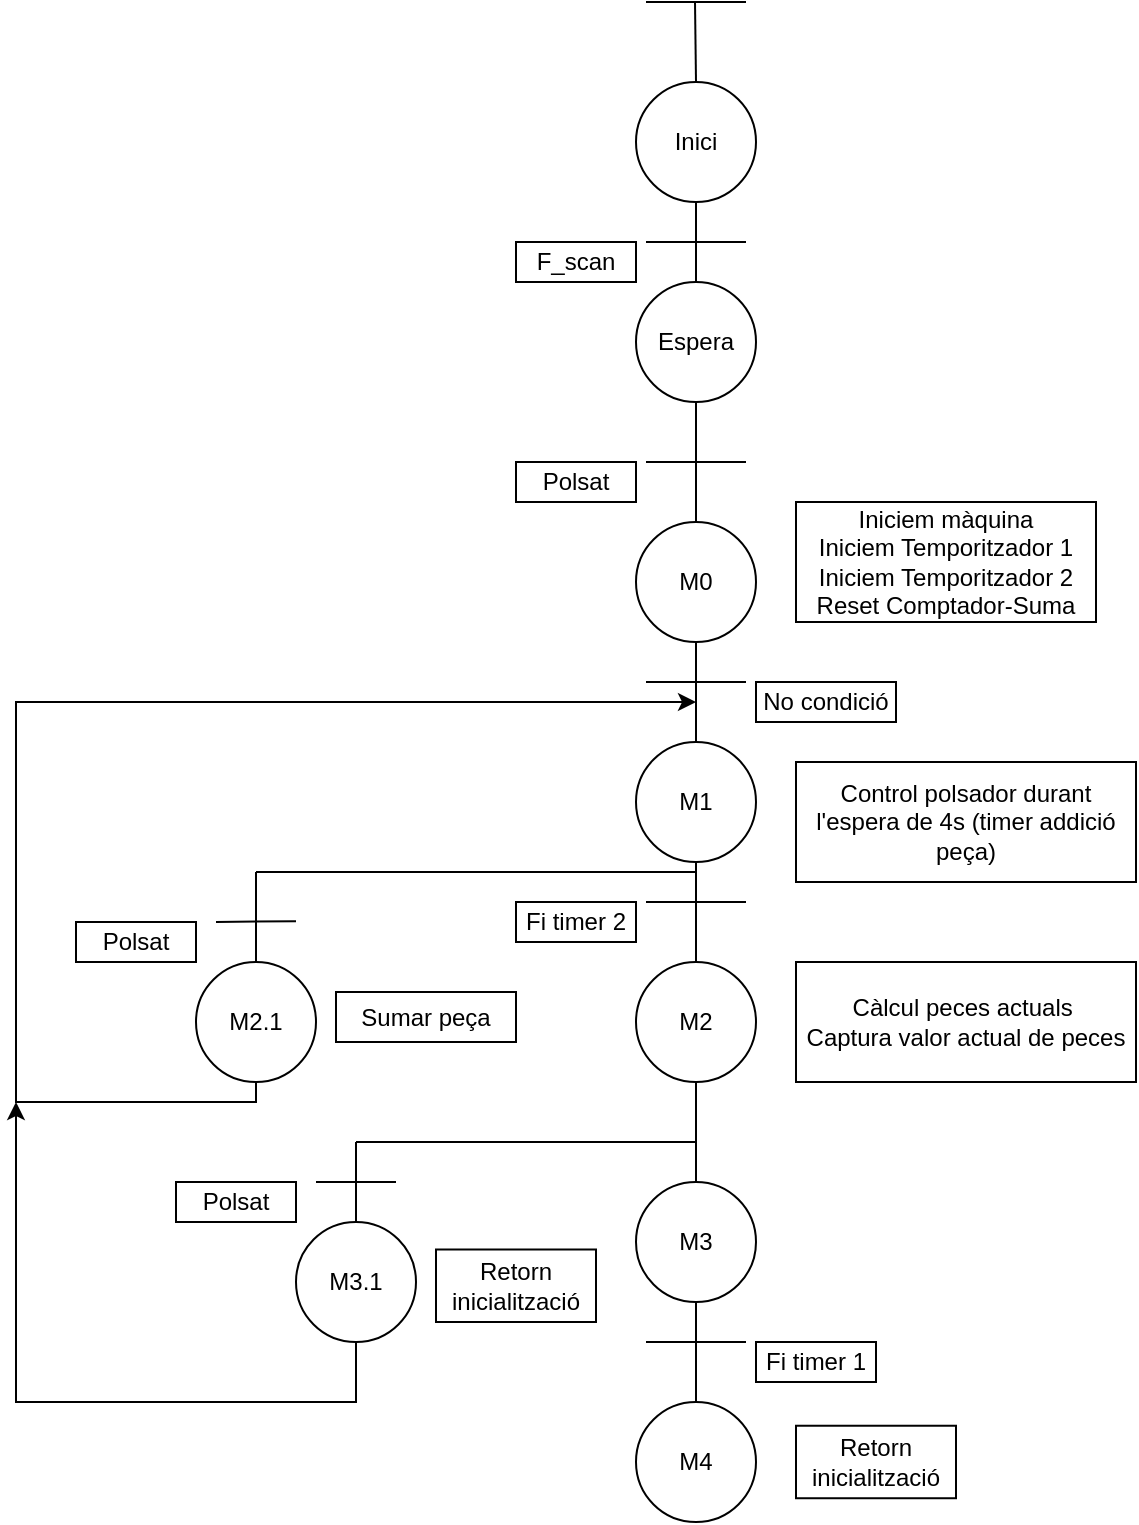 <mxfile version="14.8.2" type="github">
  <diagram id="8Ey1cXEGdyfoHMKHoQ35" name="Page-1">
    <mxGraphModel dx="1422" dy="764" grid="1" gridSize="10" guides="1" tooltips="1" connect="1" arrows="1" fold="1" page="1" pageScale="1" pageWidth="850" pageHeight="1100" math="0" shadow="0">
      <root>
        <mxCell id="0" />
        <mxCell id="1" parent="0" />
        <mxCell id="HpjfMvZU-phbAj8y79-p-1" value="M0" style="ellipse;whiteSpace=wrap;html=1;aspect=fixed;" vertex="1" parent="1">
          <mxGeometry x="400" y="320" width="60" height="60" as="geometry" />
        </mxCell>
        <mxCell id="HpjfMvZU-phbAj8y79-p-6" value="" style="endArrow=none;html=1;entryX=0.5;entryY=1;entryDx=0;entryDy=0;" edge="1" parent="1" target="HpjfMvZU-phbAj8y79-p-1">
          <mxGeometry width="50" height="50" relative="1" as="geometry">
            <mxPoint x="430" y="430" as="sourcePoint" />
            <mxPoint x="550" y="540" as="targetPoint" />
          </mxGeometry>
        </mxCell>
        <mxCell id="HpjfMvZU-phbAj8y79-p-18" value="M1" style="ellipse;whiteSpace=wrap;html=1;aspect=fixed;" vertex="1" parent="1">
          <mxGeometry x="400" y="430" width="60" height="60" as="geometry" />
        </mxCell>
        <mxCell id="HpjfMvZU-phbAj8y79-p-20" value="M2" style="ellipse;whiteSpace=wrap;html=1;aspect=fixed;" vertex="1" parent="1">
          <mxGeometry x="400" y="540" width="60" height="60" as="geometry" />
        </mxCell>
        <mxCell id="HpjfMvZU-phbAj8y79-p-22" value="M3" style="ellipse;whiteSpace=wrap;html=1;aspect=fixed;" vertex="1" parent="1">
          <mxGeometry x="400" y="650" width="60" height="60" as="geometry" />
        </mxCell>
        <mxCell id="HpjfMvZU-phbAj8y79-p-24" value="M4" style="ellipse;whiteSpace=wrap;html=1;aspect=fixed;" vertex="1" parent="1">
          <mxGeometry x="400" y="760" width="60" height="60" as="geometry" />
        </mxCell>
        <mxCell id="HpjfMvZU-phbAj8y79-p-26" value="" style="endArrow=none;html=1;" edge="1" parent="1">
          <mxGeometry width="50" height="50" relative="1" as="geometry">
            <mxPoint x="405" y="400" as="sourcePoint" />
            <mxPoint x="455" y="400" as="targetPoint" />
          </mxGeometry>
        </mxCell>
        <mxCell id="HpjfMvZU-phbAj8y79-p-27" value="" style="endArrow=none;html=1;entryX=0.5;entryY=1;entryDx=0;entryDy=0;" edge="1" parent="1">
          <mxGeometry width="50" height="50" relative="1" as="geometry">
            <mxPoint x="430" y="540" as="sourcePoint" />
            <mxPoint x="430" y="490" as="targetPoint" />
          </mxGeometry>
        </mxCell>
        <mxCell id="HpjfMvZU-phbAj8y79-p-28" value="" style="endArrow=none;html=1;" edge="1" parent="1">
          <mxGeometry width="50" height="50" relative="1" as="geometry">
            <mxPoint x="405" y="510" as="sourcePoint" />
            <mxPoint x="455" y="510" as="targetPoint" />
          </mxGeometry>
        </mxCell>
        <mxCell id="HpjfMvZU-phbAj8y79-p-29" value="" style="endArrow=none;html=1;entryX=0.5;entryY=1;entryDx=0;entryDy=0;" edge="1" parent="1">
          <mxGeometry width="50" height="50" relative="1" as="geometry">
            <mxPoint x="430" y="650" as="sourcePoint" />
            <mxPoint x="430" y="600" as="targetPoint" />
          </mxGeometry>
        </mxCell>
        <mxCell id="HpjfMvZU-phbAj8y79-p-30" value="" style="endArrow=none;html=1;" edge="1" parent="1">
          <mxGeometry width="50" height="50" relative="1" as="geometry">
            <mxPoint x="240" y="650" as="sourcePoint" />
            <mxPoint x="280" y="650" as="targetPoint" />
          </mxGeometry>
        </mxCell>
        <mxCell id="HpjfMvZU-phbAj8y79-p-31" value="" style="endArrow=none;html=1;entryX=0.5;entryY=1;entryDx=0;entryDy=0;" edge="1" parent="1">
          <mxGeometry width="50" height="50" relative="1" as="geometry">
            <mxPoint x="430" y="760" as="sourcePoint" />
            <mxPoint x="430" y="710" as="targetPoint" />
          </mxGeometry>
        </mxCell>
        <mxCell id="HpjfMvZU-phbAj8y79-p-32" value="" style="endArrow=none;html=1;" edge="1" parent="1">
          <mxGeometry width="50" height="50" relative="1" as="geometry">
            <mxPoint x="405" y="730" as="sourcePoint" />
            <mxPoint x="455" y="730" as="targetPoint" />
          </mxGeometry>
        </mxCell>
        <mxCell id="HpjfMvZU-phbAj8y79-p-33" value="Iniciem màquina&lt;br&gt;Iniciem Temporitzador 1&lt;br&gt;Iniciem Temporitzador 2&lt;br&gt;Reset Comptador-Suma" style="rounded=0;whiteSpace=wrap;html=1;" vertex="1" parent="1">
          <mxGeometry x="480" y="310" width="150" height="60" as="geometry" />
        </mxCell>
        <mxCell id="HpjfMvZU-phbAj8y79-p-36" value="Control polsador durant l&#39;espera de 4s (timer addició peça)" style="rounded=0;whiteSpace=wrap;html=1;" vertex="1" parent="1">
          <mxGeometry x="480" y="440" width="170" height="60" as="geometry" />
        </mxCell>
        <mxCell id="HpjfMvZU-phbAj8y79-p-39" value="Càlcul peces actuals&amp;nbsp;&lt;br&gt;Captura valor actual de peces" style="rounded=0;whiteSpace=wrap;html=1;" vertex="1" parent="1">
          <mxGeometry x="480" y="540" width="170" height="60" as="geometry" />
        </mxCell>
        <mxCell id="HpjfMvZU-phbAj8y79-p-40" value="" style="endArrow=none;html=1;" edge="1" parent="1">
          <mxGeometry width="50" height="50" relative="1" as="geometry">
            <mxPoint x="260" y="630" as="sourcePoint" />
            <mxPoint x="430" y="630" as="targetPoint" />
          </mxGeometry>
        </mxCell>
        <mxCell id="HpjfMvZU-phbAj8y79-p-41" value="" style="endArrow=none;html=1;" edge="1" parent="1">
          <mxGeometry width="50" height="50" relative="1" as="geometry">
            <mxPoint x="260" y="670" as="sourcePoint" />
            <mxPoint x="260" y="630" as="targetPoint" />
          </mxGeometry>
        </mxCell>
        <mxCell id="HpjfMvZU-phbAj8y79-p-42" value="" style="endArrow=none;html=1;" edge="1" parent="1">
          <mxGeometry width="50" height="50" relative="1" as="geometry">
            <mxPoint x="210" y="495" as="sourcePoint" />
            <mxPoint x="430" y="495" as="targetPoint" />
          </mxGeometry>
        </mxCell>
        <mxCell id="HpjfMvZU-phbAj8y79-p-43" value="" style="endArrow=none;html=1;entryX=0.5;entryY=1;entryDx=0;entryDy=0;" edge="1" parent="1">
          <mxGeometry width="50" height="50" relative="1" as="geometry">
            <mxPoint x="210" y="545" as="sourcePoint" />
            <mxPoint x="210" y="495" as="targetPoint" />
          </mxGeometry>
        </mxCell>
        <mxCell id="HpjfMvZU-phbAj8y79-p-44" value="" style="endArrow=none;html=1;" edge="1" parent="1">
          <mxGeometry width="50" height="50" relative="1" as="geometry">
            <mxPoint x="190" y="520" as="sourcePoint" />
            <mxPoint x="230" y="519.58" as="targetPoint" />
          </mxGeometry>
        </mxCell>
        <mxCell id="HpjfMvZU-phbAj8y79-p-52" style="edgeStyle=orthogonalEdgeStyle;rounded=0;orthogonalLoop=1;jettySize=auto;html=1;" edge="1" parent="1" source="HpjfMvZU-phbAj8y79-p-45">
          <mxGeometry relative="1" as="geometry">
            <mxPoint x="430" y="410" as="targetPoint" />
            <Array as="points">
              <mxPoint x="210" y="610" />
              <mxPoint x="90" y="610" />
              <mxPoint x="90" y="410" />
            </Array>
          </mxGeometry>
        </mxCell>
        <mxCell id="HpjfMvZU-phbAj8y79-p-45" value="M2.1" style="ellipse;whiteSpace=wrap;html=1;aspect=fixed;" vertex="1" parent="1">
          <mxGeometry x="180" y="540" width="60" height="60" as="geometry" />
        </mxCell>
        <mxCell id="HpjfMvZU-phbAj8y79-p-46" value="Sumar peça" style="rounded=0;whiteSpace=wrap;html=1;" vertex="1" parent="1">
          <mxGeometry x="250" y="555" width="90" height="25" as="geometry" />
        </mxCell>
        <mxCell id="HpjfMvZU-phbAj8y79-p-48" value="Polsat" style="rounded=0;whiteSpace=wrap;html=1;" vertex="1" parent="1">
          <mxGeometry x="120" y="520" width="60" height="20" as="geometry" />
        </mxCell>
        <mxCell id="HpjfMvZU-phbAj8y79-p-49" value="Fi timer 2" style="rounded=0;whiteSpace=wrap;html=1;" vertex="1" parent="1">
          <mxGeometry x="340" y="510" width="60" height="20" as="geometry" />
        </mxCell>
        <mxCell id="HpjfMvZU-phbAj8y79-p-50" value="No condició" style="rounded=0;whiteSpace=wrap;html=1;" vertex="1" parent="1">
          <mxGeometry x="460" y="400" width="70" height="20" as="geometry" />
        </mxCell>
        <mxCell id="HpjfMvZU-phbAj8y79-p-53" value="Polsat" style="rounded=0;whiteSpace=wrap;html=1;" vertex="1" parent="1">
          <mxGeometry x="170" y="650" width="60" height="20" as="geometry" />
        </mxCell>
        <mxCell id="HpjfMvZU-phbAj8y79-p-57" style="edgeStyle=orthogonalEdgeStyle;rounded=0;orthogonalLoop=1;jettySize=auto;html=1;" edge="1" parent="1" source="HpjfMvZU-phbAj8y79-p-54">
          <mxGeometry relative="1" as="geometry">
            <mxPoint x="90" y="610" as="targetPoint" />
            <Array as="points">
              <mxPoint x="260" y="760" />
              <mxPoint x="90" y="760" />
            </Array>
          </mxGeometry>
        </mxCell>
        <mxCell id="HpjfMvZU-phbAj8y79-p-54" value="M3.1" style="ellipse;whiteSpace=wrap;html=1;aspect=fixed;" vertex="1" parent="1">
          <mxGeometry x="230" y="670" width="60" height="60" as="geometry" />
        </mxCell>
        <mxCell id="HpjfMvZU-phbAj8y79-p-55" value="Fi timer 1" style="rounded=0;whiteSpace=wrap;html=1;" vertex="1" parent="1">
          <mxGeometry x="460" y="730" width="60" height="20" as="geometry" />
        </mxCell>
        <mxCell id="HpjfMvZU-phbAj8y79-p-56" value="Retorn inicialització" style="rounded=0;whiteSpace=wrap;html=1;" vertex="1" parent="1">
          <mxGeometry x="300" y="683.75" width="80" height="36.25" as="geometry" />
        </mxCell>
        <mxCell id="HpjfMvZU-phbAj8y79-p-58" value="Retorn inicialització" style="rounded=0;whiteSpace=wrap;html=1;" vertex="1" parent="1">
          <mxGeometry x="480" y="771.87" width="80" height="36.25" as="geometry" />
        </mxCell>
        <mxCell id="HpjfMvZU-phbAj8y79-p-59" value="" style="endArrow=none;html=1;" edge="1" parent="1">
          <mxGeometry width="50" height="50" relative="1" as="geometry">
            <mxPoint x="430" y="320" as="sourcePoint" />
            <mxPoint x="430" y="240" as="targetPoint" />
          </mxGeometry>
        </mxCell>
        <mxCell id="HpjfMvZU-phbAj8y79-p-60" value="" style="endArrow=none;html=1;" edge="1" parent="1">
          <mxGeometry width="50" height="50" relative="1" as="geometry">
            <mxPoint x="405" y="290" as="sourcePoint" />
            <mxPoint x="455" y="290" as="targetPoint" />
          </mxGeometry>
        </mxCell>
        <mxCell id="HpjfMvZU-phbAj8y79-p-63" value="Polsat" style="rounded=0;whiteSpace=wrap;html=1;" vertex="1" parent="1">
          <mxGeometry x="340" y="290" width="60" height="20" as="geometry" />
        </mxCell>
        <mxCell id="HpjfMvZU-phbAj8y79-p-65" value="Espera" style="ellipse;whiteSpace=wrap;html=1;aspect=fixed;" vertex="1" parent="1">
          <mxGeometry x="400" y="200" width="60" height="60" as="geometry" />
        </mxCell>
        <mxCell id="HpjfMvZU-phbAj8y79-p-66" value="Inici" style="ellipse;whiteSpace=wrap;html=1;aspect=fixed;" vertex="1" parent="1">
          <mxGeometry x="400" y="100" width="60" height="60" as="geometry" />
        </mxCell>
        <mxCell id="HpjfMvZU-phbAj8y79-p-70" value="" style="endArrow=none;html=1;entryX=0.5;entryY=1;entryDx=0;entryDy=0;" edge="1" parent="1" target="HpjfMvZU-phbAj8y79-p-66">
          <mxGeometry width="50" height="50" relative="1" as="geometry">
            <mxPoint x="430" y="200" as="sourcePoint" />
            <mxPoint x="430" y="170" as="targetPoint" />
          </mxGeometry>
        </mxCell>
        <mxCell id="HpjfMvZU-phbAj8y79-p-71" value="" style="endArrow=none;html=1;" edge="1" parent="1">
          <mxGeometry width="50" height="50" relative="1" as="geometry">
            <mxPoint x="430" y="100" as="sourcePoint" />
            <mxPoint x="429.5" y="60" as="targetPoint" />
          </mxGeometry>
        </mxCell>
        <mxCell id="HpjfMvZU-phbAj8y79-p-76" value="" style="endArrow=none;html=1;" edge="1" parent="1">
          <mxGeometry width="50" height="50" relative="1" as="geometry">
            <mxPoint x="405" y="180" as="sourcePoint" />
            <mxPoint x="455" y="180" as="targetPoint" />
          </mxGeometry>
        </mxCell>
        <mxCell id="HpjfMvZU-phbAj8y79-p-77" value="F_scan" style="rounded=0;whiteSpace=wrap;html=1;" vertex="1" parent="1">
          <mxGeometry x="340" y="180" width="60" height="20" as="geometry" />
        </mxCell>
        <mxCell id="HpjfMvZU-phbAj8y79-p-78" value="" style="endArrow=none;html=1;" edge="1" parent="1">
          <mxGeometry width="50" height="50" relative="1" as="geometry">
            <mxPoint x="405" y="60" as="sourcePoint" />
            <mxPoint x="455" y="60" as="targetPoint" />
          </mxGeometry>
        </mxCell>
      </root>
    </mxGraphModel>
  </diagram>
</mxfile>

